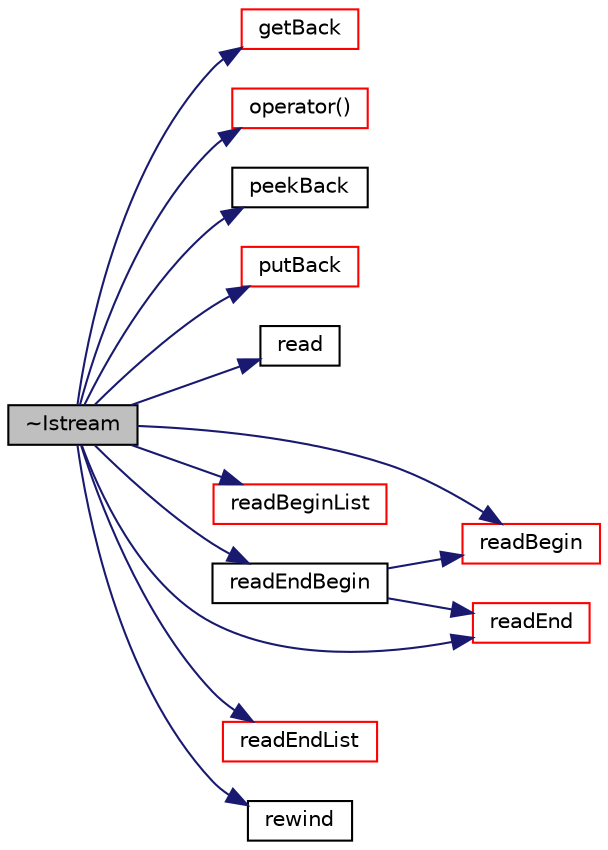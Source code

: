 digraph "~Istream"
{
  bgcolor="transparent";
  edge [fontname="Helvetica",fontsize="10",labelfontname="Helvetica",labelfontsize="10"];
  node [fontname="Helvetica",fontsize="10",shape=record];
  rankdir="LR";
  Node1 [label="~Istream",height=0.2,width=0.4,color="black", fillcolor="grey75", style="filled", fontcolor="black"];
  Node1 -> Node2 [color="midnightblue",fontsize="10",style="solid",fontname="Helvetica"];
  Node2 [label="getBack",height=0.2,width=0.4,color="red",URL="$a01223.html#afff956fe7625beb7b7966ba33d974046",tooltip="Get the put back token if there is one and return true. "];
  Node1 -> Node3 [color="midnightblue",fontsize="10",style="solid",fontname="Helvetica"];
  Node3 [label="operator()",height=0.2,width=0.4,color="red",URL="$a01223.html#aca4a4a1786de66d40381fc3e3d391a03",tooltip="Return a non-const reference to const Istream. "];
  Node1 -> Node4 [color="midnightblue",fontsize="10",style="solid",fontname="Helvetica"];
  Node4 [label="peekBack",height=0.2,width=0.4,color="black",URL="$a01223.html#a669148c2a1b1f68f30228913ec265d71",tooltip="Peek at the put back token without removing it. "];
  Node1 -> Node5 [color="midnightblue",fontsize="10",style="solid",fontname="Helvetica"];
  Node5 [label="putBack",height=0.2,width=0.4,color="red",URL="$a01223.html#af22e503b062298eef54e360dfc06d0b4",tooltip="Put back token. "];
  Node1 -> Node6 [color="midnightblue",fontsize="10",style="solid",fontname="Helvetica"];
  Node6 [label="read",height=0.2,width=0.4,color="black",URL="$a01223.html#a89057c9d9e24ba872ccb8546086498ec",tooltip="Return next token from stream. "];
  Node1 -> Node7 [color="midnightblue",fontsize="10",style="solid",fontname="Helvetica"];
  Node7 [label="readBegin",height=0.2,width=0.4,color="red",URL="$a01223.html#a0f770b511770a752d65282976e8a8078"];
  Node1 -> Node8 [color="midnightblue",fontsize="10",style="solid",fontname="Helvetica"];
  Node8 [label="readBeginList",height=0.2,width=0.4,color="red",URL="$a01223.html#adb9b1a5ac1aacc94b9998439303acfa7"];
  Node1 -> Node9 [color="midnightblue",fontsize="10",style="solid",fontname="Helvetica"];
  Node9 [label="readEnd",height=0.2,width=0.4,color="red",URL="$a01223.html#a092d231ce97840ca80cad9b0e98acbb8"];
  Node1 -> Node10 [color="midnightblue",fontsize="10",style="solid",fontname="Helvetica"];
  Node10 [label="readEndBegin",height=0.2,width=0.4,color="black",URL="$a01223.html#af7d858fff9fb3e25a87bacb2cc626535"];
  Node10 -> Node9 [color="midnightblue",fontsize="10",style="solid",fontname="Helvetica"];
  Node10 -> Node7 [color="midnightblue",fontsize="10",style="solid",fontname="Helvetica"];
  Node1 -> Node11 [color="midnightblue",fontsize="10",style="solid",fontname="Helvetica"];
  Node11 [label="readEndList",height=0.2,width=0.4,color="red",URL="$a01223.html#a3fbb1d26a1c975ed5be8df0056c863dd"];
  Node1 -> Node12 [color="midnightblue",fontsize="10",style="solid",fontname="Helvetica"];
  Node12 [label="rewind",height=0.2,width=0.4,color="black",URL="$a01223.html#a15043710be429e79d796f3d126bed21d",tooltip="Rewind and return the stream so that it may be read again. "];
}
